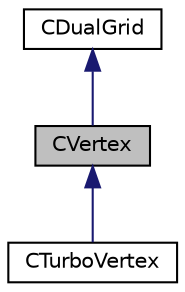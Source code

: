 digraph "CVertex"
{
 // LATEX_PDF_SIZE
  edge [fontname="Helvetica",fontsize="10",labelfontname="Helvetica",labelfontsize="10"];
  node [fontname="Helvetica",fontsize="10",shape=record];
  Node1 [label="CVertex",height=0.2,width=0.4,color="black", fillcolor="grey75", style="filled", fontcolor="black",tooltip="Class for vertex definition (equivalent to edges, but for the boundaries)."];
  Node2 -> Node1 [dir="back",color="midnightblue",fontsize="10",style="solid",fontname="Helvetica"];
  Node2 [label="CDualGrid",height=0.2,width=0.4,color="black", fillcolor="white", style="filled",URL="$classCDualGrid.html",tooltip="Class for controlling the dual volume definition. The dual volume is compose by three main elements: ..."];
  Node1 -> Node3 [dir="back",color="midnightblue",fontsize="10",style="solid",fontname="Helvetica"];
  Node3 [label="CTurboVertex",height=0.2,width=0.4,color="black", fillcolor="white", style="filled",URL="$classCTurboVertex.html",tooltip="Class for vertex definition for turbomachinery (equivalent to edges, but for the boundaries)."];
}
